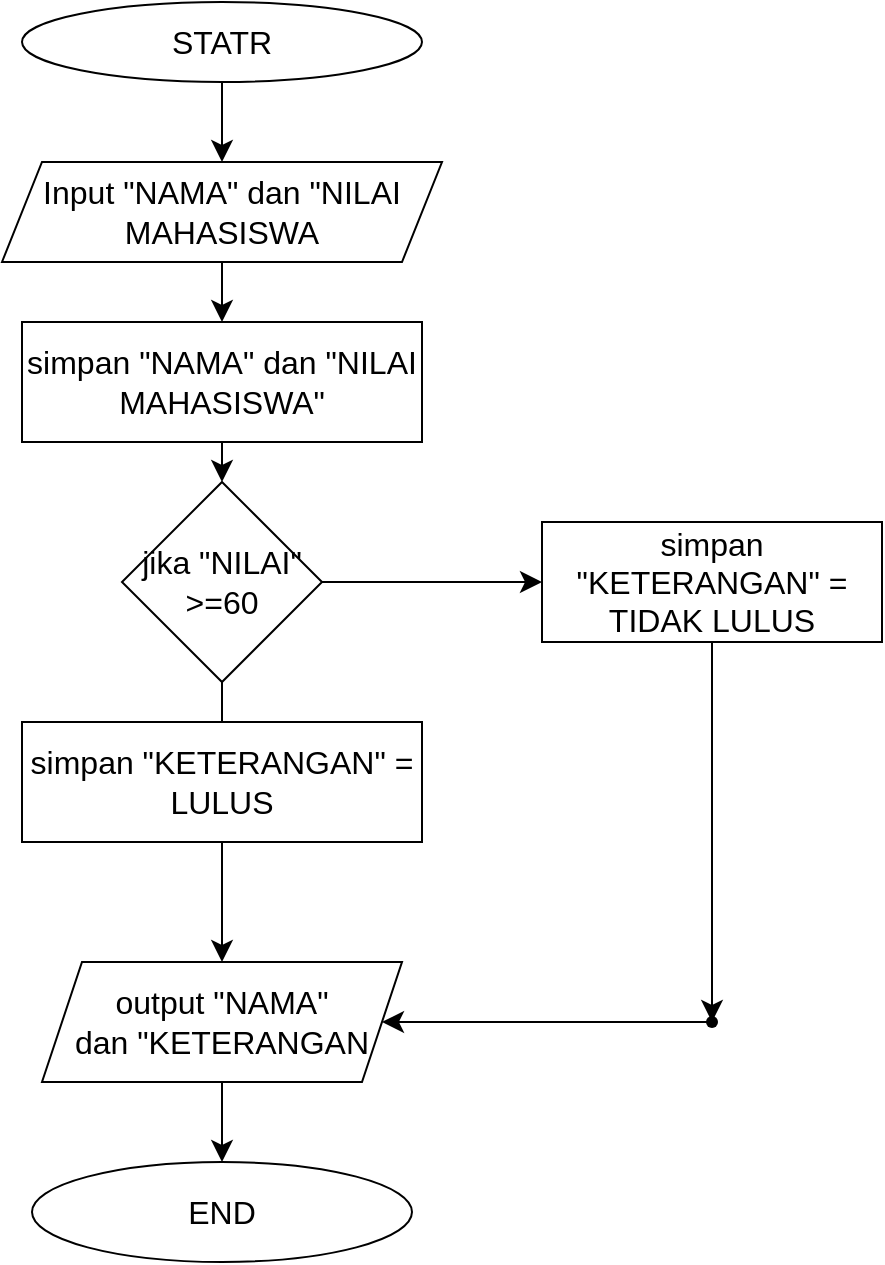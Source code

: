 <mxfile version="21.3.8" type="device">
  <diagram id="C5RBs43oDa-KdzZeNtuy" name="Page-1">
    <mxGraphModel dx="971" dy="619" grid="1" gridSize="10" guides="1" tooltips="1" connect="1" arrows="1" fold="1" page="1" pageScale="1" pageWidth="827" pageHeight="1169" math="0" shadow="0">
      <root>
        <mxCell id="WIyWlLk6GJQsqaUBKTNV-0" />
        <mxCell id="WIyWlLk6GJQsqaUBKTNV-1" parent="WIyWlLk6GJQsqaUBKTNV-0" />
        <mxCell id="RuiHh1Hrw4GClWyuBQj7-2" value="" style="edgeStyle=none;curved=1;rounded=0;orthogonalLoop=1;jettySize=auto;html=1;fontSize=12;startSize=8;endSize=8;" edge="1" parent="WIyWlLk6GJQsqaUBKTNV-1" source="RuiHh1Hrw4GClWyuBQj7-0" target="RuiHh1Hrw4GClWyuBQj7-1">
          <mxGeometry relative="1" as="geometry" />
        </mxCell>
        <mxCell id="RuiHh1Hrw4GClWyuBQj7-0" value="STATR" style="ellipse;whiteSpace=wrap;html=1;fontSize=16;" vertex="1" parent="WIyWlLk6GJQsqaUBKTNV-1">
          <mxGeometry x="160" y="80" width="200" height="40" as="geometry" />
        </mxCell>
        <mxCell id="RuiHh1Hrw4GClWyuBQj7-4" value="" style="edgeStyle=none;curved=1;rounded=0;orthogonalLoop=1;jettySize=auto;html=1;fontSize=12;startSize=8;endSize=8;" edge="1" parent="WIyWlLk6GJQsqaUBKTNV-1" source="RuiHh1Hrw4GClWyuBQj7-1" target="RuiHh1Hrw4GClWyuBQj7-3">
          <mxGeometry relative="1" as="geometry" />
        </mxCell>
        <mxCell id="RuiHh1Hrw4GClWyuBQj7-1" value="Input &quot;NAMA&quot; dan &quot;NILAI MAHASISWA" style="shape=parallelogram;perimeter=parallelogramPerimeter;whiteSpace=wrap;html=1;fixedSize=1;fontSize=16;" vertex="1" parent="WIyWlLk6GJQsqaUBKTNV-1">
          <mxGeometry x="150" y="160" width="220" height="50" as="geometry" />
        </mxCell>
        <mxCell id="RuiHh1Hrw4GClWyuBQj7-6" value="" style="edgeStyle=none;curved=1;rounded=0;orthogonalLoop=1;jettySize=auto;html=1;fontSize=12;startSize=8;endSize=8;" edge="1" parent="WIyWlLk6GJQsqaUBKTNV-1" source="RuiHh1Hrw4GClWyuBQj7-3" target="RuiHh1Hrw4GClWyuBQj7-5">
          <mxGeometry relative="1" as="geometry" />
        </mxCell>
        <mxCell id="RuiHh1Hrw4GClWyuBQj7-3" value="simpan &quot;NAMA&quot; dan &quot;NILAI MAHASISWA&quot;" style="rounded=0;whiteSpace=wrap;html=1;fontSize=16;" vertex="1" parent="WIyWlLk6GJQsqaUBKTNV-1">
          <mxGeometry x="160" y="240" width="200" height="60" as="geometry" />
        </mxCell>
        <mxCell id="RuiHh1Hrw4GClWyuBQj7-11" value="" style="edgeStyle=none;curved=1;rounded=0;orthogonalLoop=1;jettySize=auto;html=1;fontSize=12;startSize=8;endSize=8;" edge="1" parent="WIyWlLk6GJQsqaUBKTNV-1" source="RuiHh1Hrw4GClWyuBQj7-5" target="RuiHh1Hrw4GClWyuBQj7-10">
          <mxGeometry relative="1" as="geometry" />
        </mxCell>
        <mxCell id="RuiHh1Hrw4GClWyuBQj7-15" value="" style="edgeStyle=none;curved=1;rounded=0;orthogonalLoop=1;jettySize=auto;html=1;fontSize=12;startSize=8;endSize=8;" edge="1" parent="WIyWlLk6GJQsqaUBKTNV-1" source="RuiHh1Hrw4GClWyuBQj7-5" target="RuiHh1Hrw4GClWyuBQj7-14">
          <mxGeometry relative="1" as="geometry" />
        </mxCell>
        <mxCell id="RuiHh1Hrw4GClWyuBQj7-5" value="jika &quot;NILAI&quot;&lt;br&gt;&amp;gt;=60" style="rhombus;whiteSpace=wrap;html=1;fontSize=16;" vertex="1" parent="WIyWlLk6GJQsqaUBKTNV-1">
          <mxGeometry x="210" y="320" width="100" height="100" as="geometry" />
        </mxCell>
        <mxCell id="RuiHh1Hrw4GClWyuBQj7-7" value="simpan &quot;KETERANGAN&quot; = LULUS" style="rounded=0;whiteSpace=wrap;html=1;fontSize=16;" vertex="1" parent="WIyWlLk6GJQsqaUBKTNV-1">
          <mxGeometry x="160" y="440" width="200" height="60" as="geometry" />
        </mxCell>
        <mxCell id="RuiHh1Hrw4GClWyuBQj7-13" value="" style="edgeStyle=none;curved=1;rounded=0;orthogonalLoop=1;jettySize=auto;html=1;fontSize=12;startSize=8;endSize=8;" edge="1" parent="WIyWlLk6GJQsqaUBKTNV-1" source="RuiHh1Hrw4GClWyuBQj7-10" target="RuiHh1Hrw4GClWyuBQj7-12">
          <mxGeometry relative="1" as="geometry" />
        </mxCell>
        <mxCell id="RuiHh1Hrw4GClWyuBQj7-10" value="output &quot;NAMA&quot;&lt;br&gt;dan &quot;KETERANGAN" style="shape=parallelogram;perimeter=parallelogramPerimeter;whiteSpace=wrap;html=1;fixedSize=1;fontSize=16;" vertex="1" parent="WIyWlLk6GJQsqaUBKTNV-1">
          <mxGeometry x="170" y="560" width="180" height="60" as="geometry" />
        </mxCell>
        <mxCell id="RuiHh1Hrw4GClWyuBQj7-12" value="END" style="ellipse;whiteSpace=wrap;html=1;fontSize=16;" vertex="1" parent="WIyWlLk6GJQsqaUBKTNV-1">
          <mxGeometry x="165" y="660" width="190" height="50" as="geometry" />
        </mxCell>
        <mxCell id="RuiHh1Hrw4GClWyuBQj7-25" value="" style="edgeStyle=none;curved=1;rounded=0;orthogonalLoop=1;jettySize=auto;html=1;fontSize=12;startSize=8;endSize=8;" edge="1" parent="WIyWlLk6GJQsqaUBKTNV-1" source="RuiHh1Hrw4GClWyuBQj7-14" target="RuiHh1Hrw4GClWyuBQj7-24">
          <mxGeometry relative="1" as="geometry" />
        </mxCell>
        <mxCell id="RuiHh1Hrw4GClWyuBQj7-14" value="simpan &quot;KETERANGAN&quot; = TIDAK LULUS" style="whiteSpace=wrap;html=1;fontSize=16;" vertex="1" parent="WIyWlLk6GJQsqaUBKTNV-1">
          <mxGeometry x="420" y="340" width="170" height="60" as="geometry" />
        </mxCell>
        <mxCell id="RuiHh1Hrw4GClWyuBQj7-29" value="" style="edgeStyle=none;curved=1;rounded=0;orthogonalLoop=1;jettySize=auto;html=1;fontSize=12;startSize=8;endSize=8;" edge="1" parent="WIyWlLk6GJQsqaUBKTNV-1" source="RuiHh1Hrw4GClWyuBQj7-24" target="RuiHh1Hrw4GClWyuBQj7-10">
          <mxGeometry relative="1" as="geometry" />
        </mxCell>
        <mxCell id="RuiHh1Hrw4GClWyuBQj7-24" value="" style="shape=waypoint;sketch=0;size=6;pointerEvents=1;points=[];fillColor=default;resizable=0;rotatable=0;perimeter=centerPerimeter;snapToPoint=1;fontSize=16;" vertex="1" parent="WIyWlLk6GJQsqaUBKTNV-1">
          <mxGeometry x="495" y="580" width="20" height="20" as="geometry" />
        </mxCell>
      </root>
    </mxGraphModel>
  </diagram>
</mxfile>
